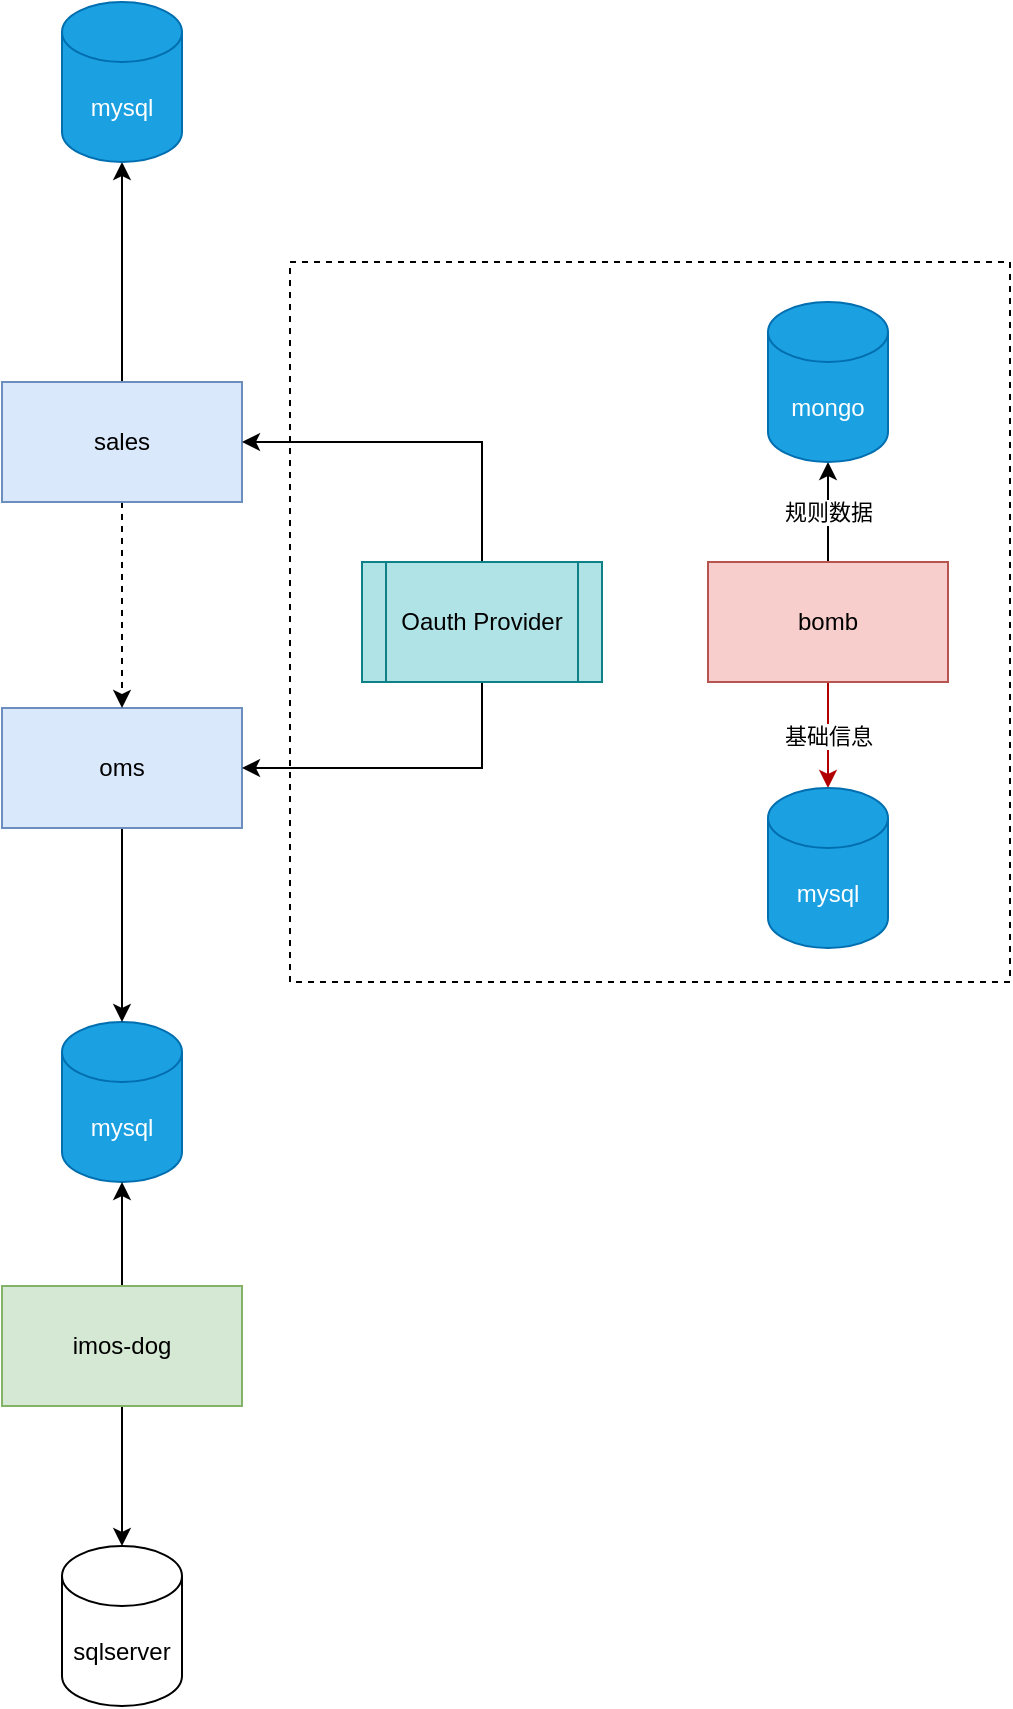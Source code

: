<mxfile version="20.4.0" type="github" pages="3">
  <diagram id="G152VZkpTh_-b7L7PpDi" name="bomb服务独立">
    <mxGraphModel dx="1038" dy="4043" grid="1" gridSize="10" guides="1" tooltips="1" connect="1" arrows="1" fold="1" page="1" pageScale="1" pageWidth="827" pageHeight="1169" math="0" shadow="0">
      <root>
        <mxCell id="0" />
        <mxCell id="1" parent="0" />
        <mxCell id="BbV9ipTeZK87WqjTc-pe-1" value="" style="whiteSpace=wrap;html=1;aspect=fixed;dashed=1;" vertex="1" parent="1">
          <mxGeometry x="414" y="-2310" width="360" height="360" as="geometry" />
        </mxCell>
        <mxCell id="Ajl7XlEclkEX4MVL0un6-1" value="mysql" style="shape=cylinder3;whiteSpace=wrap;html=1;boundedLbl=1;backgroundOutline=1;size=15;fillColor=#1ba1e2;fontColor=#ffffff;strokeColor=#006EAF;" parent="1" vertex="1">
          <mxGeometry x="300" y="-1930" width="60" height="80" as="geometry" />
        </mxCell>
        <mxCell id="Ajl7XlEclkEX4MVL0un6-7" style="edgeStyle=orthogonalEdgeStyle;rounded=0;orthogonalLoop=1;jettySize=auto;html=1;exitX=0.5;exitY=1;exitDx=0;exitDy=0;entryX=0.5;entryY=0;entryDx=0;entryDy=0;entryPerimeter=0;" parent="1" source="Ajl7XlEclkEX4MVL0un6-2" target="Ajl7XlEclkEX4MVL0un6-1" edge="1">
          <mxGeometry relative="1" as="geometry" />
        </mxCell>
        <mxCell id="Ajl7XlEclkEX4MVL0un6-2" value="oms" style="rounded=0;whiteSpace=wrap;html=1;fillColor=#dae8fc;strokeColor=#6c8ebf;" parent="1" vertex="1">
          <mxGeometry x="270" y="-2087" width="120" height="60" as="geometry" />
        </mxCell>
        <mxCell id="Ajl7XlEclkEX4MVL0un6-15" value="基础信息" style="edgeStyle=orthogonalEdgeStyle;rounded=0;orthogonalLoop=1;jettySize=auto;html=1;exitX=0.5;exitY=1;exitDx=0;exitDy=0;entryX=0.5;entryY=0;entryDx=0;entryDy=0;entryPerimeter=0;shadow=0;sketch=0;fillColor=#e51400;strokeColor=#B20000;" parent="1" source="Ajl7XlEclkEX4MVL0un6-3" target="Ajl7XlEclkEX4MVL0un6-14" edge="1">
          <mxGeometry relative="1" as="geometry" />
        </mxCell>
        <mxCell id="mybRUjiwXN9lIVhRDb3T-2" value="规则数据" style="edgeStyle=orthogonalEdgeStyle;rounded=0;orthogonalLoop=1;jettySize=auto;html=1;exitX=0.5;exitY=0;exitDx=0;exitDy=0;entryX=0.5;entryY=1;entryDx=0;entryDy=0;entryPerimeter=0;" parent="1" source="Ajl7XlEclkEX4MVL0un6-3" target="mybRUjiwXN9lIVhRDb3T-1" edge="1">
          <mxGeometry relative="1" as="geometry" />
        </mxCell>
        <mxCell id="Ajl7XlEclkEX4MVL0un6-3" value="bomb" style="rounded=0;whiteSpace=wrap;html=1;fillColor=#f8cecc;strokeColor=#b85450;" parent="1" vertex="1">
          <mxGeometry x="623" y="-2160" width="120" height="60" as="geometry" />
        </mxCell>
        <mxCell id="Ajl7XlEclkEX4MVL0un6-11" value="" style="edgeStyle=orthogonalEdgeStyle;rounded=0;orthogonalLoop=1;jettySize=auto;html=1;dashed=1;" parent="1" source="Ajl7XlEclkEX4MVL0un6-4" target="Ajl7XlEclkEX4MVL0un6-2" edge="1">
          <mxGeometry relative="1" as="geometry" />
        </mxCell>
        <mxCell id="BbV9ipTeZK87WqjTc-pe-5" style="edgeStyle=orthogonalEdgeStyle;rounded=0;orthogonalLoop=1;jettySize=auto;html=1;exitX=0.5;exitY=0;exitDx=0;exitDy=0;entryX=0.5;entryY=1;entryDx=0;entryDy=0;entryPerimeter=0;" edge="1" parent="1" source="Ajl7XlEclkEX4MVL0un6-4" target="Ajl7XlEclkEX4MVL0un6-13">
          <mxGeometry relative="1" as="geometry" />
        </mxCell>
        <mxCell id="Ajl7XlEclkEX4MVL0un6-4" value="sales" style="rounded=0;whiteSpace=wrap;html=1;fillColor=#dae8fc;strokeColor=#6c8ebf;" parent="1" vertex="1">
          <mxGeometry x="270" y="-2250" width="120" height="60" as="geometry" />
        </mxCell>
        <mxCell id="Ajl7XlEclkEX4MVL0un6-9" style="edgeStyle=orthogonalEdgeStyle;rounded=0;orthogonalLoop=1;jettySize=auto;html=1;exitX=0.5;exitY=1;exitDx=0;exitDy=0;entryX=0.5;entryY=0;entryDx=0;entryDy=0;entryPerimeter=0;" parent="1" source="Ajl7XlEclkEX4MVL0un6-5" target="Ajl7XlEclkEX4MVL0un6-6" edge="1">
          <mxGeometry relative="1" as="geometry" />
        </mxCell>
        <mxCell id="Jwkcii6x6uwiXqLa5yYm-4" style="edgeStyle=orthogonalEdgeStyle;rounded=0;orthogonalLoop=1;jettySize=auto;html=1;exitX=0.5;exitY=0;exitDx=0;exitDy=0;entryX=0.5;entryY=1;entryDx=0;entryDy=0;entryPerimeter=0;" edge="1" parent="1" source="Ajl7XlEclkEX4MVL0un6-5" target="Ajl7XlEclkEX4MVL0un6-1">
          <mxGeometry relative="1" as="geometry" />
        </mxCell>
        <mxCell id="Ajl7XlEclkEX4MVL0un6-5" value="imos-dog" style="rounded=0;whiteSpace=wrap;html=1;fillColor=#d5e8d4;strokeColor=#82b366;" parent="1" vertex="1">
          <mxGeometry x="270" y="-1798" width="120" height="60" as="geometry" />
        </mxCell>
        <mxCell id="Ajl7XlEclkEX4MVL0un6-6" value="sqlserver" style="shape=cylinder3;whiteSpace=wrap;html=1;boundedLbl=1;backgroundOutline=1;size=15;" parent="1" vertex="1">
          <mxGeometry x="300" y="-1668" width="60" height="80" as="geometry" />
        </mxCell>
        <mxCell id="Ajl7XlEclkEX4MVL0un6-13" value="mysql" style="shape=cylinder3;whiteSpace=wrap;html=1;boundedLbl=1;backgroundOutline=1;size=15;fillColor=#1ba1e2;fontColor=#ffffff;strokeColor=#006EAF;" parent="1" vertex="1">
          <mxGeometry x="300" y="-2440" width="60" height="80" as="geometry" />
        </mxCell>
        <mxCell id="Ajl7XlEclkEX4MVL0un6-14" value="mysql" style="shape=cylinder3;whiteSpace=wrap;html=1;boundedLbl=1;backgroundOutline=1;size=15;fillColor=#1ba1e2;fontColor=#ffffff;strokeColor=#006EAF;" parent="1" vertex="1">
          <mxGeometry x="653" y="-2047" width="60" height="80" as="geometry" />
        </mxCell>
        <mxCell id="mybRUjiwXN9lIVhRDb3T-1" value="mongo" style="shape=cylinder3;whiteSpace=wrap;html=1;boundedLbl=1;backgroundOutline=1;size=15;fillColor=#1ba1e2;fontColor=#ffffff;strokeColor=#006EAF;" parent="1" vertex="1">
          <mxGeometry x="653" y="-2290" width="60" height="80" as="geometry" />
        </mxCell>
        <mxCell id="Jwkcii6x6uwiXqLa5yYm-1" style="edgeStyle=orthogonalEdgeStyle;rounded=0;orthogonalLoop=1;jettySize=auto;html=1;exitX=0.5;exitY=0;exitDx=0;exitDy=0;entryX=1;entryY=0.5;entryDx=0;entryDy=0;" edge="1" parent="1" source="BbV9ipTeZK87WqjTc-pe-4" target="Ajl7XlEclkEX4MVL0un6-4">
          <mxGeometry relative="1" as="geometry" />
        </mxCell>
        <mxCell id="Jwkcii6x6uwiXqLa5yYm-2" style="edgeStyle=orthogonalEdgeStyle;rounded=0;orthogonalLoop=1;jettySize=auto;html=1;exitX=0.5;exitY=1;exitDx=0;exitDy=0;entryX=1;entryY=0.5;entryDx=0;entryDy=0;" edge="1" parent="1" source="BbV9ipTeZK87WqjTc-pe-4" target="Ajl7XlEclkEX4MVL0un6-2">
          <mxGeometry relative="1" as="geometry" />
        </mxCell>
        <mxCell id="BbV9ipTeZK87WqjTc-pe-4" value="Oauth Provider" style="shape=process;whiteSpace=wrap;html=1;backgroundOutline=1;fillColor=#b0e3e6;strokeColor=#0e8088;" vertex="1" parent="1">
          <mxGeometry x="450" y="-2160" width="120" height="60" as="geometry" />
        </mxCell>
      </root>
    </mxGraphModel>
  </diagram>
  <diagram id="b18D5ZBOZKlab-uu_izT" name="拆单数据处理">
    <mxGraphModel dx="1038" dy="536" grid="1" gridSize="10" guides="1" tooltips="1" connect="1" arrows="1" fold="1" page="1" pageScale="1" pageWidth="827" pageHeight="1169" math="0" shadow="0">
      <root>
        <mxCell id="0" />
        <mxCell id="1" parent="0" />
        <mxCell id="MrM3WiDKJ_GR7TqslKwe-1" value="&lt;div&gt;OMS&lt;/div&gt;&lt;div&gt;&lt;br&gt;&lt;/div&gt;&lt;div&gt;&lt;br&gt;&lt;/div&gt;&lt;div&gt;&lt;br&gt;&lt;/div&gt;&lt;div&gt;&lt;br&gt;&lt;/div&gt;&lt;div&gt;&lt;br&gt;&lt;/div&gt;&lt;div&gt;&lt;br&gt;&lt;/div&gt;&lt;div&gt;&lt;br&gt;&lt;/div&gt;&lt;div&gt;&lt;br&gt;&lt;/div&gt;&lt;div&gt;&lt;br&gt;&lt;/div&gt;&lt;div&gt;&lt;br&gt;&lt;/div&gt;&lt;div&gt;&lt;br&gt;&lt;/div&gt;&lt;div&gt;&lt;br&gt;&lt;/div&gt;&lt;div&gt;&lt;br&gt;&lt;/div&gt;&lt;div&gt;&lt;br&gt;&lt;/div&gt;&lt;div&gt;&lt;br&gt;&lt;/div&gt;&lt;div&gt;&lt;br&gt;&lt;/div&gt;&lt;div&gt;&lt;br&gt;&lt;/div&gt;&lt;div&gt;&lt;br&gt;&lt;/div&gt;&lt;div&gt;物料同步额外的字段：&lt;/div&gt;&lt;div&gt;长、宽、高、生产分类&lt;br&gt;&lt;/div&gt;" style="rounded=0;whiteSpace=wrap;html=1;fontStyle=1;fontColor=#FF3333;" parent="1" vertex="1">
          <mxGeometry x="80" y="100" width="210" height="340" as="geometry" />
        </mxCell>
        <mxCell id="MrM3WiDKJ_GR7TqslKwe-2" value="物料表" style="shape=process;whiteSpace=wrap;html=1;backgroundOutline=1;fontColor=#FF3333;" parent="1" vertex="1">
          <mxGeometry x="125" y="140" width="120" height="60" as="geometry" />
        </mxCell>
        <mxCell id="MrM3WiDKJ_GR7TqslKwe-3" value="&lt;div&gt;BOMB&lt;/div&gt;&lt;div&gt;&lt;br&gt;&lt;/div&gt;&lt;div&gt;&lt;br&gt;&lt;/div&gt;&lt;div&gt;&lt;br&gt;&lt;/div&gt;&lt;div&gt;&lt;br&gt;&lt;/div&gt;&lt;div&gt;&lt;br&gt;&lt;/div&gt;&lt;div&gt;&lt;br&gt;&lt;/div&gt;&lt;div&gt;&lt;br&gt;&lt;/div&gt;&lt;div&gt;&lt;br&gt;&lt;/div&gt;&lt;div&gt;&lt;br&gt;&lt;/div&gt;&lt;div&gt;&lt;br&gt;&lt;/div&gt;&lt;div&gt;&lt;br&gt;&lt;/div&gt;&lt;div&gt;&lt;br&gt;&lt;/div&gt;&lt;div&gt;&lt;br&gt;&lt;/div&gt;&lt;div&gt;&lt;br&gt;&lt;/div&gt;&lt;div&gt;&lt;br&gt;&lt;/div&gt;&lt;div&gt;&lt;br&gt;&lt;/div&gt;&lt;div&gt;&lt;br&gt;&lt;/div&gt;&lt;div&gt;&lt;br&gt;&lt;/div&gt;&lt;div&gt;拆单后的数据处理动作、程序设计和优化&lt;br&gt;&lt;/div&gt;" style="rounded=0;whiteSpace=wrap;html=1;fontStyle=1;fontColor=#FF3333;" parent="1" vertex="1">
          <mxGeometry x="400" y="100" width="250" height="340" as="geometry" />
        </mxCell>
        <mxCell id="MrM3WiDKJ_GR7TqslKwe-4" style="edgeStyle=orthogonalEdgeStyle;rounded=0;orthogonalLoop=1;jettySize=auto;html=1;entryX=1;entryY=0.5;entryDx=0;entryDy=0;labelBorderColor=#FF0080;textOpacity=40;fontSize=2;dashed=1;" parent="1" source="MrM3WiDKJ_GR7TqslKwe-8" target="MrM3WiDKJ_GR7TqslKwe-15" edge="1">
          <mxGeometry relative="1" as="geometry" />
        </mxCell>
        <mxCell id="MrM3WiDKJ_GR7TqslKwe-5" value="存储过程代码执行" style="edgeLabel;html=1;align=center;verticalAlign=middle;resizable=0;points=[];fontColor=#B3B3B3;labelBorderColor=none;" parent="MrM3WiDKJ_GR7TqslKwe-4" vertex="1" connectable="0">
          <mxGeometry x="-0.253" y="-2" relative="1" as="geometry">
            <mxPoint as="offset" />
          </mxGeometry>
        </mxCell>
        <mxCell id="MrM3WiDKJ_GR7TqslKwe-6" style="edgeStyle=orthogonalEdgeStyle;rounded=0;orthogonalLoop=1;jettySize=auto;html=1;entryX=1;entryY=0.5;entryDx=0;entryDy=0;fontColor=#FF3333;exitX=0.5;exitY=0;exitDx=0;exitDy=0;endArrow=openThin;endFill=0;fillColor=#647687;strokeColor=#FF3333;" parent="1" source="MrM3WiDKJ_GR7TqslKwe-8" target="MrM3WiDKJ_GR7TqslKwe-2" edge="1">
          <mxGeometry relative="1" as="geometry" />
        </mxCell>
        <mxCell id="MrM3WiDKJ_GR7TqslKwe-7" value="预期从OMS拿物料、识别生产分类" style="edgeLabel;html=1;align=center;verticalAlign=middle;resizable=0;points=[];fontColor=#FF3333;" parent="MrM3WiDKJ_GR7TqslKwe-6" vertex="1" connectable="0">
          <mxGeometry x="0.131" relative="1" as="geometry">
            <mxPoint as="offset" />
          </mxGeometry>
        </mxCell>
        <mxCell id="MrM3WiDKJ_GR7TqslKwe-8" value="拆单明细表" style="shape=process;whiteSpace=wrap;html=1;backgroundOutline=1;" parent="1" vertex="1">
          <mxGeometry x="450" y="170" width="150" height="60" as="geometry" />
        </mxCell>
        <mxCell id="MrM3WiDKJ_GR7TqslKwe-9" value="&lt;div&gt;IMOS-DOG&lt;/div&gt;&lt;div&gt;&lt;br&gt;&lt;/div&gt;&lt;div&gt;&lt;br&gt;&lt;/div&gt;&lt;div&gt;&lt;br&gt;&lt;/div&gt;&lt;div&gt;&lt;br&gt;&lt;/div&gt;&lt;div&gt;&lt;br&gt;&lt;/div&gt;&lt;div&gt;&lt;br&gt;&lt;/div&gt;&lt;div&gt;&lt;br&gt;&lt;/div&gt;&lt;div&gt;&lt;br&gt;&lt;/div&gt;&lt;div&gt;&lt;br&gt;&lt;/div&gt;&lt;div&gt;&lt;br&gt;&lt;/div&gt;&lt;div&gt;&lt;br&gt;&lt;/div&gt;&lt;div&gt;&lt;br&gt;&lt;/div&gt;&lt;div&gt;&lt;br&gt;&lt;/div&gt;&lt;div&gt;&lt;br&gt;&lt;/div&gt;&lt;div&gt;&lt;br&gt;&lt;/div&gt;&lt;div&gt;&lt;br&gt;&lt;/div&gt;&lt;div&gt;&lt;br&gt;&lt;/div&gt;&lt;div&gt;&lt;br&gt;&lt;/div&gt;" style="rounded=0;whiteSpace=wrap;html=1;fontStyle=1" parent="1" vertex="1">
          <mxGeometry x="720" y="100" width="210" height="340" as="geometry" />
        </mxCell>
        <mxCell id="MrM3WiDKJ_GR7TqslKwe-10" style="edgeStyle=orthogonalEdgeStyle;rounded=0;orthogonalLoop=1;jettySize=auto;html=1;entryX=1;entryY=0.5;entryDx=0;entryDy=0;strokeColor=#005700;fillColor=#008a00;" parent="1" source="MrM3WiDKJ_GR7TqslKwe-12" target="MrM3WiDKJ_GR7TqslKwe-8" edge="1">
          <mxGeometry relative="1" as="geometry" />
        </mxCell>
        <mxCell id="MrM3WiDKJ_GR7TqslKwe-11" value="拆单完成回写" style="edgeLabel;html=1;align=center;verticalAlign=middle;resizable=0;points=[];fontColor=#009900;" parent="MrM3WiDKJ_GR7TqslKwe-10" vertex="1" connectable="0">
          <mxGeometry x="0.233" y="-3" relative="1" as="geometry">
            <mxPoint as="offset" />
          </mxGeometry>
        </mxCell>
        <mxCell id="MrM3WiDKJ_GR7TqslKwe-12" value="拆单明细表（板件、五金、拉手等）" style="shape=process;whiteSpace=wrap;html=1;backgroundOutline=1;" parent="1" vertex="1">
          <mxGeometry x="765" y="170" width="135" height="60" as="geometry" />
        </mxCell>
        <mxCell id="MrM3WiDKJ_GR7TqslKwe-13" style="edgeStyle=orthogonalEdgeStyle;rounded=0;orthogonalLoop=1;jettySize=auto;html=1;entryX=0;entryY=0.5;entryDx=0;entryDy=0;exitX=0;exitY=0.5;exitDx=0;exitDy=0;labelBorderColor=#B3B3B3;dashed=1;" parent="1" source="MrM3WiDKJ_GR7TqslKwe-15" target="MrM3WiDKJ_GR7TqslKwe-8" edge="1">
          <mxGeometry relative="1" as="geometry" />
        </mxCell>
        <mxCell id="MrM3WiDKJ_GR7TqslKwe-14" value="数据补偿" style="edgeLabel;html=1;align=center;verticalAlign=middle;resizable=0;points=[];fontColor=#B3B3B3;labelBorderColor=none;" parent="MrM3WiDKJ_GR7TqslKwe-13" vertex="1" connectable="0">
          <mxGeometry x="0.049" y="-3" relative="1" as="geometry">
            <mxPoint x="1" as="offset" />
          </mxGeometry>
        </mxCell>
        <mxCell id="MrM3WiDKJ_GR7TqslKwe-15" value="联思基础表(弃用)" style="shape=process;whiteSpace=wrap;html=1;backgroundOutline=1;fontColor=#CCCCCC;labelBorderColor=none;dashed=1;strokeColor=#000000;" parent="1" vertex="1">
          <mxGeometry x="452.5" y="310" width="145" height="60" as="geometry" />
        </mxCell>
        <mxCell id="MrM3WiDKJ_GR7TqslKwe-16" value="+生产基础表" style="shape=process;whiteSpace=wrap;html=1;backgroundOutline=1;fontColor=#000000;labelBorderColor=none;strokeColor=#000000;" parent="1" vertex="1">
          <mxGeometry x="129" y="270" width="110" height="60" as="geometry" />
        </mxCell>
      </root>
    </mxGraphModel>
  </diagram>
  <diagram id="m9IaujtpdmeexZP6YVUu" name="存储过程抽象处理">
    <mxGraphModel dx="1865" dy="1705" grid="1" gridSize="10" guides="1" tooltips="1" connect="1" arrows="1" fold="1" page="1" pageScale="1" pageWidth="827" pageHeight="1169" math="0" shadow="0">
      <root>
        <mxCell id="0" />
        <mxCell id="1" parent="0" />
        <mxCell id="wmfLYd95STNjSgaDL_Ot-6" style="edgeStyle=orthogonalEdgeStyle;rounded=0;orthogonalLoop=1;jettySize=auto;html=1;exitX=0.5;exitY=1;exitDx=0;exitDy=0;entryX=0.5;entryY=0;entryDx=0;entryDy=0;" parent="1" source="wmfLYd95STNjSgaDL_Ot-1" target="wmfLYd95STNjSgaDL_Ot-4" edge="1">
          <mxGeometry relative="1" as="geometry" />
        </mxCell>
        <mxCell id="wmfLYd95STNjSgaDL_Ot-1" value="生产分类" style="rounded=0;whiteSpace=wrap;html=1;" parent="1" vertex="1">
          <mxGeometry x="-480" y="110" width="120" height="60" as="geometry" />
        </mxCell>
        <mxCell id="wmfLYd95STNjSgaDL_Ot-7" style="edgeStyle=orthogonalEdgeStyle;rounded=0;orthogonalLoop=1;jettySize=auto;html=1;exitX=0.5;exitY=1;exitDx=0;exitDy=0;entryX=0.5;entryY=0;entryDx=0;entryDy=0;" parent="1" source="wmfLYd95STNjSgaDL_Ot-2" target="wmfLYd95STNjSgaDL_Ot-5" edge="1">
          <mxGeometry relative="1" as="geometry" />
        </mxCell>
        <mxCell id="wmfLYd95STNjSgaDL_Ot-9" style="edgeStyle=orthogonalEdgeStyle;rounded=0;orthogonalLoop=1;jettySize=auto;html=1;exitX=0.5;exitY=0;exitDx=0;exitDy=0;entryX=0.5;entryY=1;entryDx=0;entryDy=0;strokeColor=#FF3333;dashed=1;" parent="1" source="wmfLYd95STNjSgaDL_Ot-2" target="wmfLYd95STNjSgaDL_Ot-8" edge="1">
          <mxGeometry relative="1" as="geometry" />
        </mxCell>
        <mxCell id="wmfLYd95STNjSgaDL_Ot-2" value="物料编码" style="rounded=0;whiteSpace=wrap;html=1;" parent="1" vertex="1">
          <mxGeometry x="-260" y="110" width="120" height="60" as="geometry" />
        </mxCell>
        <mxCell id="wmfLYd95STNjSgaDL_Ot-12" style="edgeStyle=orthogonalEdgeStyle;rounded=0;orthogonalLoop=1;jettySize=auto;html=1;exitX=0.5;exitY=1;exitDx=0;exitDy=0;entryX=0;entryY=0.5;entryDx=0;entryDy=0;entryPerimeter=0;strokeColor=#FF3333;" parent="1" source="wmfLYd95STNjSgaDL_Ot-4" target="wmfLYd95STNjSgaDL_Ot-10" edge="1">
          <mxGeometry relative="1" as="geometry" />
        </mxCell>
        <mxCell id="wmfLYd95STNjSgaDL_Ot-13" value="更新拆单明细:productionFlowId" style="edgeLabel;html=1;align=center;verticalAlign=middle;resizable=0;points=[];" parent="wmfLYd95STNjSgaDL_Ot-12" vertex="1" connectable="0">
          <mxGeometry x="-0.189" y="-3" relative="1" as="geometry">
            <mxPoint as="offset" />
          </mxGeometry>
        </mxCell>
        <mxCell id="wmfLYd95STNjSgaDL_Ot-4" value="update ...productFlowId=xxx" style="shape=process;whiteSpace=wrap;html=1;backgroundOutline=1;" parent="1" vertex="1">
          <mxGeometry x="-480" y="230" width="120" height="70" as="geometry" />
        </mxCell>
        <mxCell id="wmfLYd95STNjSgaDL_Ot-11" style="edgeStyle=orthogonalEdgeStyle;rounded=0;orthogonalLoop=1;jettySize=auto;html=1;exitX=0.5;exitY=1;exitDx=0;exitDy=0;entryX=1;entryY=0.5;entryDx=0;entryDy=0;entryPerimeter=0;strokeColor=#FF3333;" parent="1" source="wmfLYd95STNjSgaDL_Ot-5" target="wmfLYd95STNjSgaDL_Ot-10" edge="1">
          <mxGeometry relative="1" as="geometry" />
        </mxCell>
        <mxCell id="wmfLYd95STNjSgaDL_Ot-14" value="更新拆单明细：code" style="edgeLabel;html=1;align=center;verticalAlign=middle;resizable=0;points=[];" parent="wmfLYd95STNjSgaDL_Ot-11" vertex="1" connectable="0">
          <mxGeometry x="-0.156" y="1" relative="1" as="geometry">
            <mxPoint as="offset" />
          </mxGeometry>
        </mxCell>
        <mxCell id="wmfLYd95STNjSgaDL_Ot-5" value="update ...code=xxx" style="shape=process;whiteSpace=wrap;html=1;backgroundOutline=1;" parent="1" vertex="1">
          <mxGeometry x="-260" y="230" width="120" height="70" as="geometry" />
        </mxCell>
        <mxCell id="wmfLYd95STNjSgaDL_Ot-8" value="Oms物料" style="rounded=0;whiteSpace=wrap;html=1;fillColor=#d5e8d4;strokeColor=#82b366;" parent="1" vertex="1">
          <mxGeometry x="-260" y="-10" width="120" height="60" as="geometry" />
        </mxCell>
        <mxCell id="wmfLYd95STNjSgaDL_Ot-10" value="mysql" style="shape=cylinder3;whiteSpace=wrap;html=1;boundedLbl=1;backgroundOutline=1;size=15;" parent="1" vertex="1">
          <mxGeometry x="-340" y="360" width="60" height="80" as="geometry" />
        </mxCell>
        <mxCell id="50TFe47V193lZdErCjzW-1" value="" style="shape=link;html=1;rounded=0;dashed=1;strokeColor=#FF3333;" parent="1" edge="1">
          <mxGeometry width="100" relative="1" as="geometry">
            <mxPoint x="-680" y="70" as="sourcePoint" />
            <mxPoint x="90" y="70" as="targetPoint" />
          </mxGeometry>
        </mxCell>
        <mxCell id="50TFe47V193lZdErCjzW-5" style="edgeStyle=orthogonalEdgeStyle;rounded=0;orthogonalLoop=1;jettySize=auto;html=1;exitX=1;exitY=0.5;exitDx=0;exitDy=0;dashed=1;strokeColor=#FF3333;" parent="1" source="50TFe47V193lZdErCjzW-4" edge="1">
          <mxGeometry relative="1" as="geometry">
            <mxPoint x="-480" y="270" as="targetPoint" />
          </mxGeometry>
        </mxCell>
        <mxCell id="50TFe47V193lZdErCjzW-4" value="匹配1,2,3...n" style="ellipse;whiteSpace=wrap;html=1;aspect=fixed;" parent="1" vertex="1">
          <mxGeometry x="-630" y="230" width="80" height="80" as="geometry" />
        </mxCell>
        <mxCell id="50TFe47V193lZdErCjzW-7" style="edgeStyle=orthogonalEdgeStyle;rounded=0;orthogonalLoop=1;jettySize=auto;html=1;exitX=0;exitY=0.5;exitDx=0;exitDy=0;entryX=1;entryY=0.5;entryDx=0;entryDy=0;dashed=1;strokeColor=#FF3333;" parent="1" source="50TFe47V193lZdErCjzW-6" target="wmfLYd95STNjSgaDL_Ot-5" edge="1">
          <mxGeometry relative="1" as="geometry" />
        </mxCell>
        <mxCell id="50TFe47V193lZdErCjzW-6" value="匹配1,2,3...n" style="ellipse;whiteSpace=wrap;html=1;aspect=fixed;" parent="1" vertex="1">
          <mxGeometry x="-60" y="225" width="80" height="80" as="geometry" />
        </mxCell>
      </root>
    </mxGraphModel>
  </diagram>
</mxfile>
